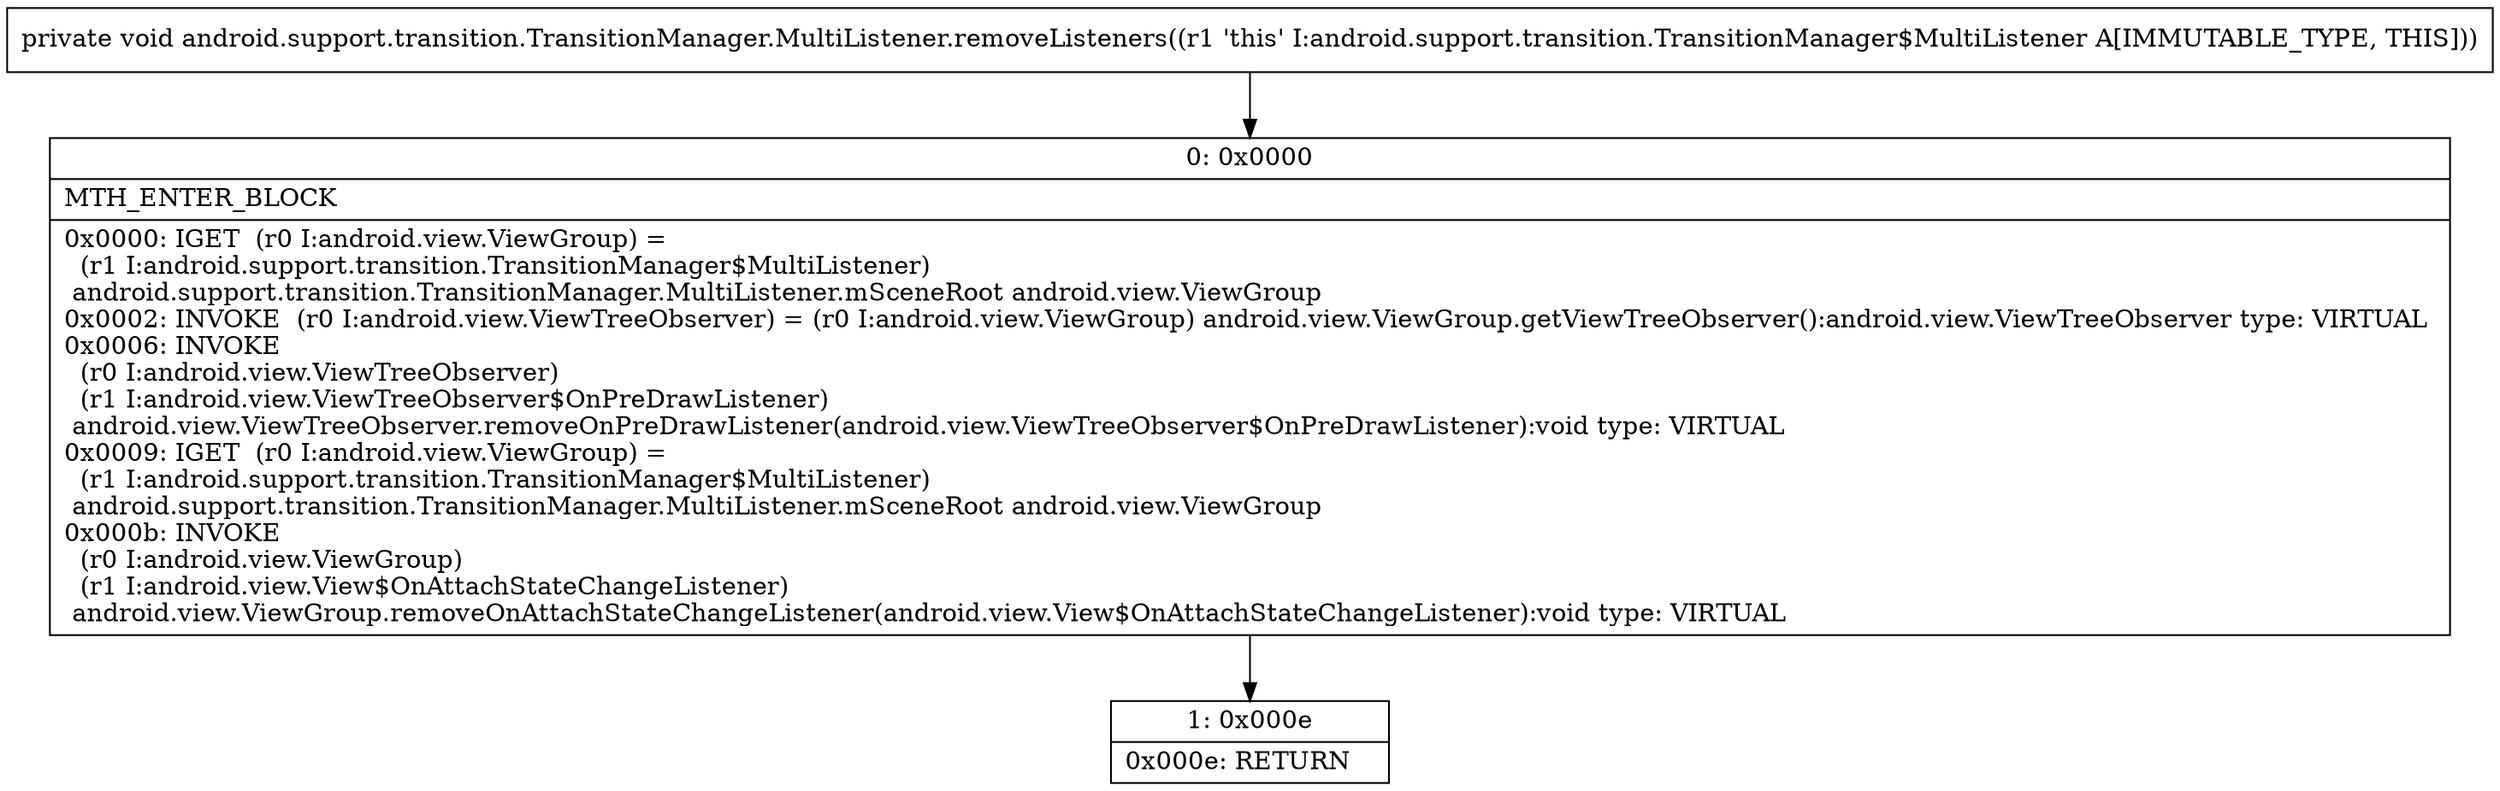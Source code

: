 digraph "CFG forandroid.support.transition.TransitionManager.MultiListener.removeListeners()V" {
Node_0 [shape=record,label="{0\:\ 0x0000|MTH_ENTER_BLOCK\l|0x0000: IGET  (r0 I:android.view.ViewGroup) = \l  (r1 I:android.support.transition.TransitionManager$MultiListener)\l android.support.transition.TransitionManager.MultiListener.mSceneRoot android.view.ViewGroup \l0x0002: INVOKE  (r0 I:android.view.ViewTreeObserver) = (r0 I:android.view.ViewGroup) android.view.ViewGroup.getViewTreeObserver():android.view.ViewTreeObserver type: VIRTUAL \l0x0006: INVOKE  \l  (r0 I:android.view.ViewTreeObserver)\l  (r1 I:android.view.ViewTreeObserver$OnPreDrawListener)\l android.view.ViewTreeObserver.removeOnPreDrawListener(android.view.ViewTreeObserver$OnPreDrawListener):void type: VIRTUAL \l0x0009: IGET  (r0 I:android.view.ViewGroup) = \l  (r1 I:android.support.transition.TransitionManager$MultiListener)\l android.support.transition.TransitionManager.MultiListener.mSceneRoot android.view.ViewGroup \l0x000b: INVOKE  \l  (r0 I:android.view.ViewGroup)\l  (r1 I:android.view.View$OnAttachStateChangeListener)\l android.view.ViewGroup.removeOnAttachStateChangeListener(android.view.View$OnAttachStateChangeListener):void type: VIRTUAL \l}"];
Node_1 [shape=record,label="{1\:\ 0x000e|0x000e: RETURN   \l}"];
MethodNode[shape=record,label="{private void android.support.transition.TransitionManager.MultiListener.removeListeners((r1 'this' I:android.support.transition.TransitionManager$MultiListener A[IMMUTABLE_TYPE, THIS])) }"];
MethodNode -> Node_0;
Node_0 -> Node_1;
}


